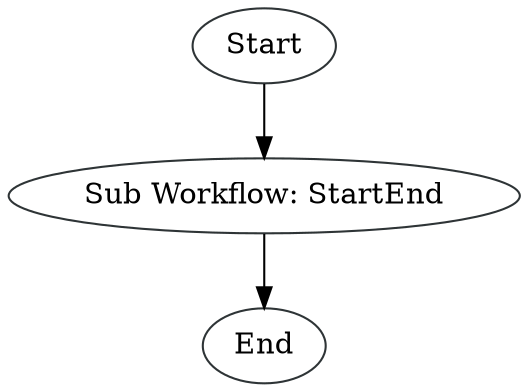 digraph WorkflowWithSubWorkflowStartEnd {
node1 [label="Start", color="#2e3436"]
node3 [label="Sub Workflow: StartEnd", color="#2e3436"]
node2 [label="End", color="#2e3436"]

node1 -> node3
node3 -> node2
}
